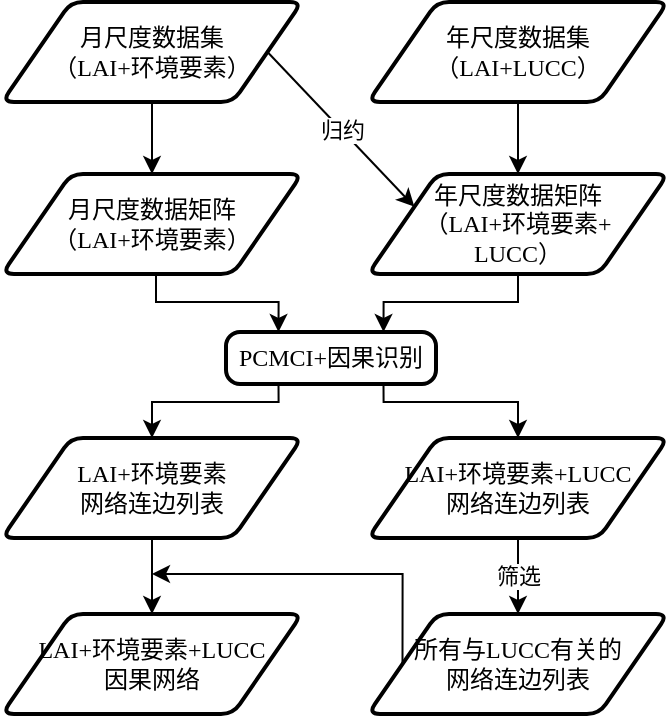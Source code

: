 <mxfile version="14.4.3" type="github">
  <diagram id="C5RBs43oDa-KdzZeNtuy" name="Page-1">
    <mxGraphModel dx="813" dy="454" grid="1" gridSize="10" guides="1" tooltips="1" connect="1" arrows="1" fold="1" page="1" pageScale="1" pageWidth="827" pageHeight="1169" math="0" shadow="0">
      <root>
        <mxCell id="WIyWlLk6GJQsqaUBKTNV-0" />
        <mxCell id="WIyWlLk6GJQsqaUBKTNV-1" parent="WIyWlLk6GJQsqaUBKTNV-0" />
        <mxCell id="idjRQkM0DHG495iHe50G-4" style="edgeStyle=orthogonalEdgeStyle;rounded=0;orthogonalLoop=1;jettySize=auto;html=1;exitX=0.5;exitY=1;exitDx=0;exitDy=0;entryX=0.5;entryY=0;entryDx=0;entryDy=0;" edge="1" parent="WIyWlLk6GJQsqaUBKTNV-1" source="Xm7t2ROMkLi6Q7iHPP3y-0" target="idjRQkM0DHG495iHe50G-1">
          <mxGeometry relative="1" as="geometry" />
        </mxCell>
        <mxCell id="Xm7t2ROMkLi6Q7iHPP3y-0" value="年尺度数据集&lt;br&gt;（LAI+LUCC）" style="shape=parallelogram;html=1;strokeWidth=2;perimeter=parallelogramPerimeter;whiteSpace=wrap;rounded=1;arcSize=12;size=0.23;fontFamily=仿宋;fontSource=https%3A%2F%2Ffonts.googleapis.com%2Fcss%3Ffamily%3D%25E4%25BB%25BF%25E5%25AE%258B;" parent="WIyWlLk6GJQsqaUBKTNV-1" vertex="1">
          <mxGeometry x="213" y="40" width="150" height="50" as="geometry" />
        </mxCell>
        <mxCell id="idjRQkM0DHG495iHe50G-13" style="edgeStyle=orthogonalEdgeStyle;rounded=0;orthogonalLoop=1;jettySize=auto;html=1;exitX=0.25;exitY=1;exitDx=0;exitDy=0;entryX=0.5;entryY=0;entryDx=0;entryDy=0;" edge="1" parent="WIyWlLk6GJQsqaUBKTNV-1" source="Xm7t2ROMkLi6Q7iHPP3y-3" target="idjRQkM0DHG495iHe50G-11">
          <mxGeometry relative="1" as="geometry">
            <Array as="points">
              <mxPoint x="168" y="240" />
              <mxPoint x="105" y="240" />
            </Array>
          </mxGeometry>
        </mxCell>
        <mxCell id="idjRQkM0DHG495iHe50G-14" style="edgeStyle=orthogonalEdgeStyle;rounded=0;orthogonalLoop=1;jettySize=auto;html=1;exitX=0.75;exitY=1;exitDx=0;exitDy=0;entryX=0.5;entryY=0;entryDx=0;entryDy=0;" edge="1" parent="WIyWlLk6GJQsqaUBKTNV-1" source="Xm7t2ROMkLi6Q7iHPP3y-3" target="idjRQkM0DHG495iHe50G-12">
          <mxGeometry relative="1" as="geometry">
            <Array as="points">
              <mxPoint x="221" y="240" />
              <mxPoint x="288" y="240" />
            </Array>
          </mxGeometry>
        </mxCell>
        <mxCell id="Xm7t2ROMkLi6Q7iHPP3y-3" value="PCMCI+因果识别" style="rounded=1;whiteSpace=wrap;html=1;absoluteArcSize=1;arcSize=14;strokeWidth=2;fontFamily=仿宋;" parent="WIyWlLk6GJQsqaUBKTNV-1" vertex="1">
          <mxGeometry x="142" y="205" width="105" height="26" as="geometry" />
        </mxCell>
        <mxCell id="idjRQkM0DHG495iHe50G-2" style="edgeStyle=orthogonalEdgeStyle;rounded=0;orthogonalLoop=1;jettySize=auto;html=1;exitX=0.5;exitY=1;exitDx=0;exitDy=0;entryX=0.5;entryY=0;entryDx=0;entryDy=0;" edge="1" parent="WIyWlLk6GJQsqaUBKTNV-1" source="4lW4xI3V1NZlUJndT2pr-2" target="idjRQkM0DHG495iHe50G-0">
          <mxGeometry relative="1" as="geometry" />
        </mxCell>
        <mxCell id="4lW4xI3V1NZlUJndT2pr-2" value="&lt;font data-font-src=&quot;https://fonts.googleapis.com/css?family=%E9%87%91%E6%A2%85%E5%8B%98%E6%B5%81%E7%AB%8B%E4%BD%93%E7%95%99%E5%BD%B1&quot;&gt;月尺度数据集&lt;br&gt;（LAI+环境要素）&lt;br&gt;&lt;/font&gt;" style="shape=parallelogram;html=1;strokeWidth=2;perimeter=parallelogramPerimeter;whiteSpace=wrap;rounded=1;arcSize=12;size=0.23;fontFamily=仿宋;fontSource=https%3A%2F%2Ffonts.googleapis.com%2Fcss%3Ffamily%3D%25E4%25BB%25BF%25E5%25AE%258B;" parent="WIyWlLk6GJQsqaUBKTNV-1" vertex="1">
          <mxGeometry x="30" y="40" width="150" height="50" as="geometry" />
        </mxCell>
        <mxCell id="idjRQkM0DHG495iHe50G-9" style="edgeStyle=orthogonalEdgeStyle;rounded=0;orthogonalLoop=1;jettySize=auto;html=1;exitX=0.5;exitY=1;exitDx=0;exitDy=0;entryX=0.25;entryY=0;entryDx=0;entryDy=0;" edge="1" parent="WIyWlLk6GJQsqaUBKTNV-1" source="idjRQkM0DHG495iHe50G-0" target="Xm7t2ROMkLi6Q7iHPP3y-3">
          <mxGeometry relative="1" as="geometry">
            <Array as="points">
              <mxPoint x="107" y="190" />
              <mxPoint x="168" y="190" />
            </Array>
          </mxGeometry>
        </mxCell>
        <mxCell id="idjRQkM0DHG495iHe50G-0" value="&lt;font data-font-src=&quot;https://fonts.googleapis.com/css?family=%E9%87%91%E6%A2%85%E5%8B%98%E6%B5%81%E7%AB%8B%E4%BD%93%E7%95%99%E5%BD%B1&quot;&gt;月尺度数据矩阵&lt;br&gt;（LAI+环境要素）&lt;br&gt;&lt;/font&gt;" style="shape=parallelogram;html=1;strokeWidth=2;perimeter=parallelogramPerimeter;whiteSpace=wrap;rounded=1;arcSize=12;size=0.23;fontFamily=仿宋;fontSource=https%3A%2F%2Ffonts.googleapis.com%2Fcss%3Ffamily%3D%25E4%25BB%25BF%25E5%25AE%258B;" vertex="1" parent="WIyWlLk6GJQsqaUBKTNV-1">
          <mxGeometry x="30" y="126" width="150" height="50" as="geometry" />
        </mxCell>
        <mxCell id="idjRQkM0DHG495iHe50G-10" style="edgeStyle=orthogonalEdgeStyle;rounded=0;orthogonalLoop=1;jettySize=auto;html=1;exitX=0.5;exitY=1;exitDx=0;exitDy=0;entryX=0.75;entryY=0;entryDx=0;entryDy=0;" edge="1" parent="WIyWlLk6GJQsqaUBKTNV-1" source="idjRQkM0DHG495iHe50G-1" target="Xm7t2ROMkLi6Q7iHPP3y-3">
          <mxGeometry relative="1" as="geometry">
            <Array as="points">
              <mxPoint x="273" y="190" />
              <mxPoint x="218" y="190" />
            </Array>
          </mxGeometry>
        </mxCell>
        <mxCell id="idjRQkM0DHG495iHe50G-1" value="&lt;font data-font-src=&quot;https://fonts.googleapis.com/css?family=%E9%87%91%E6%A2%85%E5%8B%98%E6%B5%81%E7%AB%8B%E4%BD%93%E7%95%99%E5%BD%B1&quot;&gt;年尺度数据矩阵&lt;br&gt;（LAI+环境要素+&lt;br&gt;LUCC）&lt;br&gt;&lt;/font&gt;" style="shape=parallelogram;html=1;strokeWidth=2;perimeter=parallelogramPerimeter;whiteSpace=wrap;rounded=1;arcSize=12;size=0.23;fontFamily=仿宋;fontSource=https%3A%2F%2Ffonts.googleapis.com%2Fcss%3Ffamily%3D%25E4%25BB%25BF%25E5%25AE%258B;" vertex="1" parent="WIyWlLk6GJQsqaUBKTNV-1">
          <mxGeometry x="213" y="126" width="150" height="50" as="geometry" />
        </mxCell>
        <mxCell id="idjRQkM0DHG495iHe50G-5" value="" style="endArrow=classic;html=1;exitX=1;exitY=0.5;exitDx=0;exitDy=0;entryX=0;entryY=0.25;entryDx=0;entryDy=0;" edge="1" parent="WIyWlLk6GJQsqaUBKTNV-1" source="4lW4xI3V1NZlUJndT2pr-2" target="idjRQkM0DHG495iHe50G-1">
          <mxGeometry relative="1" as="geometry">
            <mxPoint x="328.996" y="-10.0" as="sourcePoint" />
            <mxPoint x="409.874" y="51.718" as="targetPoint" />
          </mxGeometry>
        </mxCell>
        <mxCell id="idjRQkM0DHG495iHe50G-6" value="归约" style="edgeLabel;resizable=0;html=1;align=center;verticalAlign=middle;" connectable="0" vertex="1" parent="idjRQkM0DHG495iHe50G-5">
          <mxGeometry relative="1" as="geometry" />
        </mxCell>
        <mxCell id="idjRQkM0DHG495iHe50G-20" style="edgeStyle=orthogonalEdgeStyle;rounded=0;orthogonalLoop=1;jettySize=auto;html=1;exitX=0.5;exitY=1;exitDx=0;exitDy=0;entryX=0.5;entryY=0;entryDx=0;entryDy=0;" edge="1" parent="WIyWlLk6GJQsqaUBKTNV-1" source="idjRQkM0DHG495iHe50G-11" target="idjRQkM0DHG495iHe50G-19">
          <mxGeometry relative="1" as="geometry" />
        </mxCell>
        <mxCell id="idjRQkM0DHG495iHe50G-11" value="&lt;font data-font-src=&quot;https://fonts.googleapis.com/css?family=%E9%87%91%E6%A2%85%E5%8B%98%E6%B5%81%E7%AB%8B%E4%BD%93%E7%95%99%E5%BD%B1&quot;&gt;LAI+环境要素&lt;br&gt;网络连边列表&lt;br&gt;&lt;/font&gt;" style="shape=parallelogram;html=1;strokeWidth=2;perimeter=parallelogramPerimeter;whiteSpace=wrap;rounded=1;arcSize=12;size=0.23;fontFamily=仿宋;fontSource=https%3A%2F%2Ffonts.googleapis.com%2Fcss%3Ffamily%3D%25E4%25BB%25BF%25E5%25AE%258B;" vertex="1" parent="WIyWlLk6GJQsqaUBKTNV-1">
          <mxGeometry x="30" y="258" width="150" height="50" as="geometry" />
        </mxCell>
        <mxCell id="idjRQkM0DHG495iHe50G-12" value="&lt;font data-font-src=&quot;https://fonts.googleapis.com/css?family=%E9%87%91%E6%A2%85%E5%8B%98%E6%B5%81%E7%AB%8B%E4%BD%93%E7%95%99%E5%BD%B1&quot;&gt;LAI+环境要素+LUCC&lt;br&gt;网络连边列表&lt;br&gt;&lt;/font&gt;" style="shape=parallelogram;html=1;strokeWidth=2;perimeter=parallelogramPerimeter;whiteSpace=wrap;rounded=1;arcSize=12;size=0.23;fontFamily=仿宋;fontSource=https%3A%2F%2Ffonts.googleapis.com%2Fcss%3Ffamily%3D%25E4%25BB%25BF%25E5%25AE%258B;" vertex="1" parent="WIyWlLk6GJQsqaUBKTNV-1">
          <mxGeometry x="213" y="258" width="150" height="50" as="geometry" />
        </mxCell>
        <mxCell id="idjRQkM0DHG495iHe50G-21" style="edgeStyle=orthogonalEdgeStyle;rounded=0;orthogonalLoop=1;jettySize=auto;html=1;exitX=0;exitY=0.5;exitDx=0;exitDy=0;" edge="1" parent="WIyWlLk6GJQsqaUBKTNV-1" source="idjRQkM0DHG495iHe50G-15">
          <mxGeometry relative="1" as="geometry">
            <mxPoint x="105" y="326" as="targetPoint" />
            <Array as="points">
              <mxPoint x="230" y="326" />
            </Array>
          </mxGeometry>
        </mxCell>
        <mxCell id="idjRQkM0DHG495iHe50G-15" value="&lt;font data-font-src=&quot;https://fonts.googleapis.com/css?family=%E9%87%91%E6%A2%85%E5%8B%98%E6%B5%81%E7%AB%8B%E4%BD%93%E7%95%99%E5%BD%B1&quot;&gt;所有与LUCC有关的&lt;br&gt;网络连边列表&lt;br&gt;&lt;/font&gt;" style="shape=parallelogram;html=1;strokeWidth=2;perimeter=parallelogramPerimeter;whiteSpace=wrap;rounded=1;arcSize=12;size=0.23;fontFamily=仿宋;fontSource=https%3A%2F%2Ffonts.googleapis.com%2Fcss%3Ffamily%3D%25E4%25BB%25BF%25E5%25AE%258B;" vertex="1" parent="WIyWlLk6GJQsqaUBKTNV-1">
          <mxGeometry x="213" y="346" width="150" height="50" as="geometry" />
        </mxCell>
        <mxCell id="idjRQkM0DHG495iHe50G-17" value="" style="endArrow=classic;html=1;exitX=0.5;exitY=1;exitDx=0;exitDy=0;entryX=0.5;entryY=0;entryDx=0;entryDy=0;" edge="1" parent="WIyWlLk6GJQsqaUBKTNV-1" source="idjRQkM0DHG495iHe50G-12" target="idjRQkM0DHG495iHe50G-15">
          <mxGeometry relative="1" as="geometry">
            <mxPoint x="360" y="320" as="sourcePoint" />
            <mxPoint x="460" y="320" as="targetPoint" />
          </mxGeometry>
        </mxCell>
        <mxCell id="idjRQkM0DHG495iHe50G-18" value="筛选" style="edgeLabel;resizable=0;html=1;align=center;verticalAlign=middle;" connectable="0" vertex="1" parent="idjRQkM0DHG495iHe50G-17">
          <mxGeometry relative="1" as="geometry" />
        </mxCell>
        <mxCell id="idjRQkM0DHG495iHe50G-19" value="&lt;font data-font-src=&quot;https://fonts.googleapis.com/css?family=%E9%87%91%E6%A2%85%E5%8B%98%E6%B5%81%E7%AB%8B%E4%BD%93%E7%95%99%E5%BD%B1&quot;&gt;LAI+环境要素+LUCC&lt;br&gt;因果网络&lt;br&gt;&lt;/font&gt;" style="shape=parallelogram;html=1;strokeWidth=2;perimeter=parallelogramPerimeter;whiteSpace=wrap;rounded=1;arcSize=12;size=0.23;fontFamily=仿宋;fontSource=https%3A%2F%2Ffonts.googleapis.com%2Fcss%3Ffamily%3D%25E4%25BB%25BF%25E5%25AE%258B;" vertex="1" parent="WIyWlLk6GJQsqaUBKTNV-1">
          <mxGeometry x="30" y="346" width="150" height="50" as="geometry" />
        </mxCell>
      </root>
    </mxGraphModel>
  </diagram>
</mxfile>
